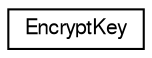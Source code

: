 digraph G
{
  edge [fontname="FreeSans",fontsize="10",labelfontname="FreeSans",labelfontsize="10"];
  node [fontname="FreeSans",fontsize="10",shape=record];
  rankdir=LR;
  Node1 [label="EncryptKey",height=0.2,width=0.4,color="black", fillcolor="white", style="filled",URL="$class_encrypt_key.html"];
}
